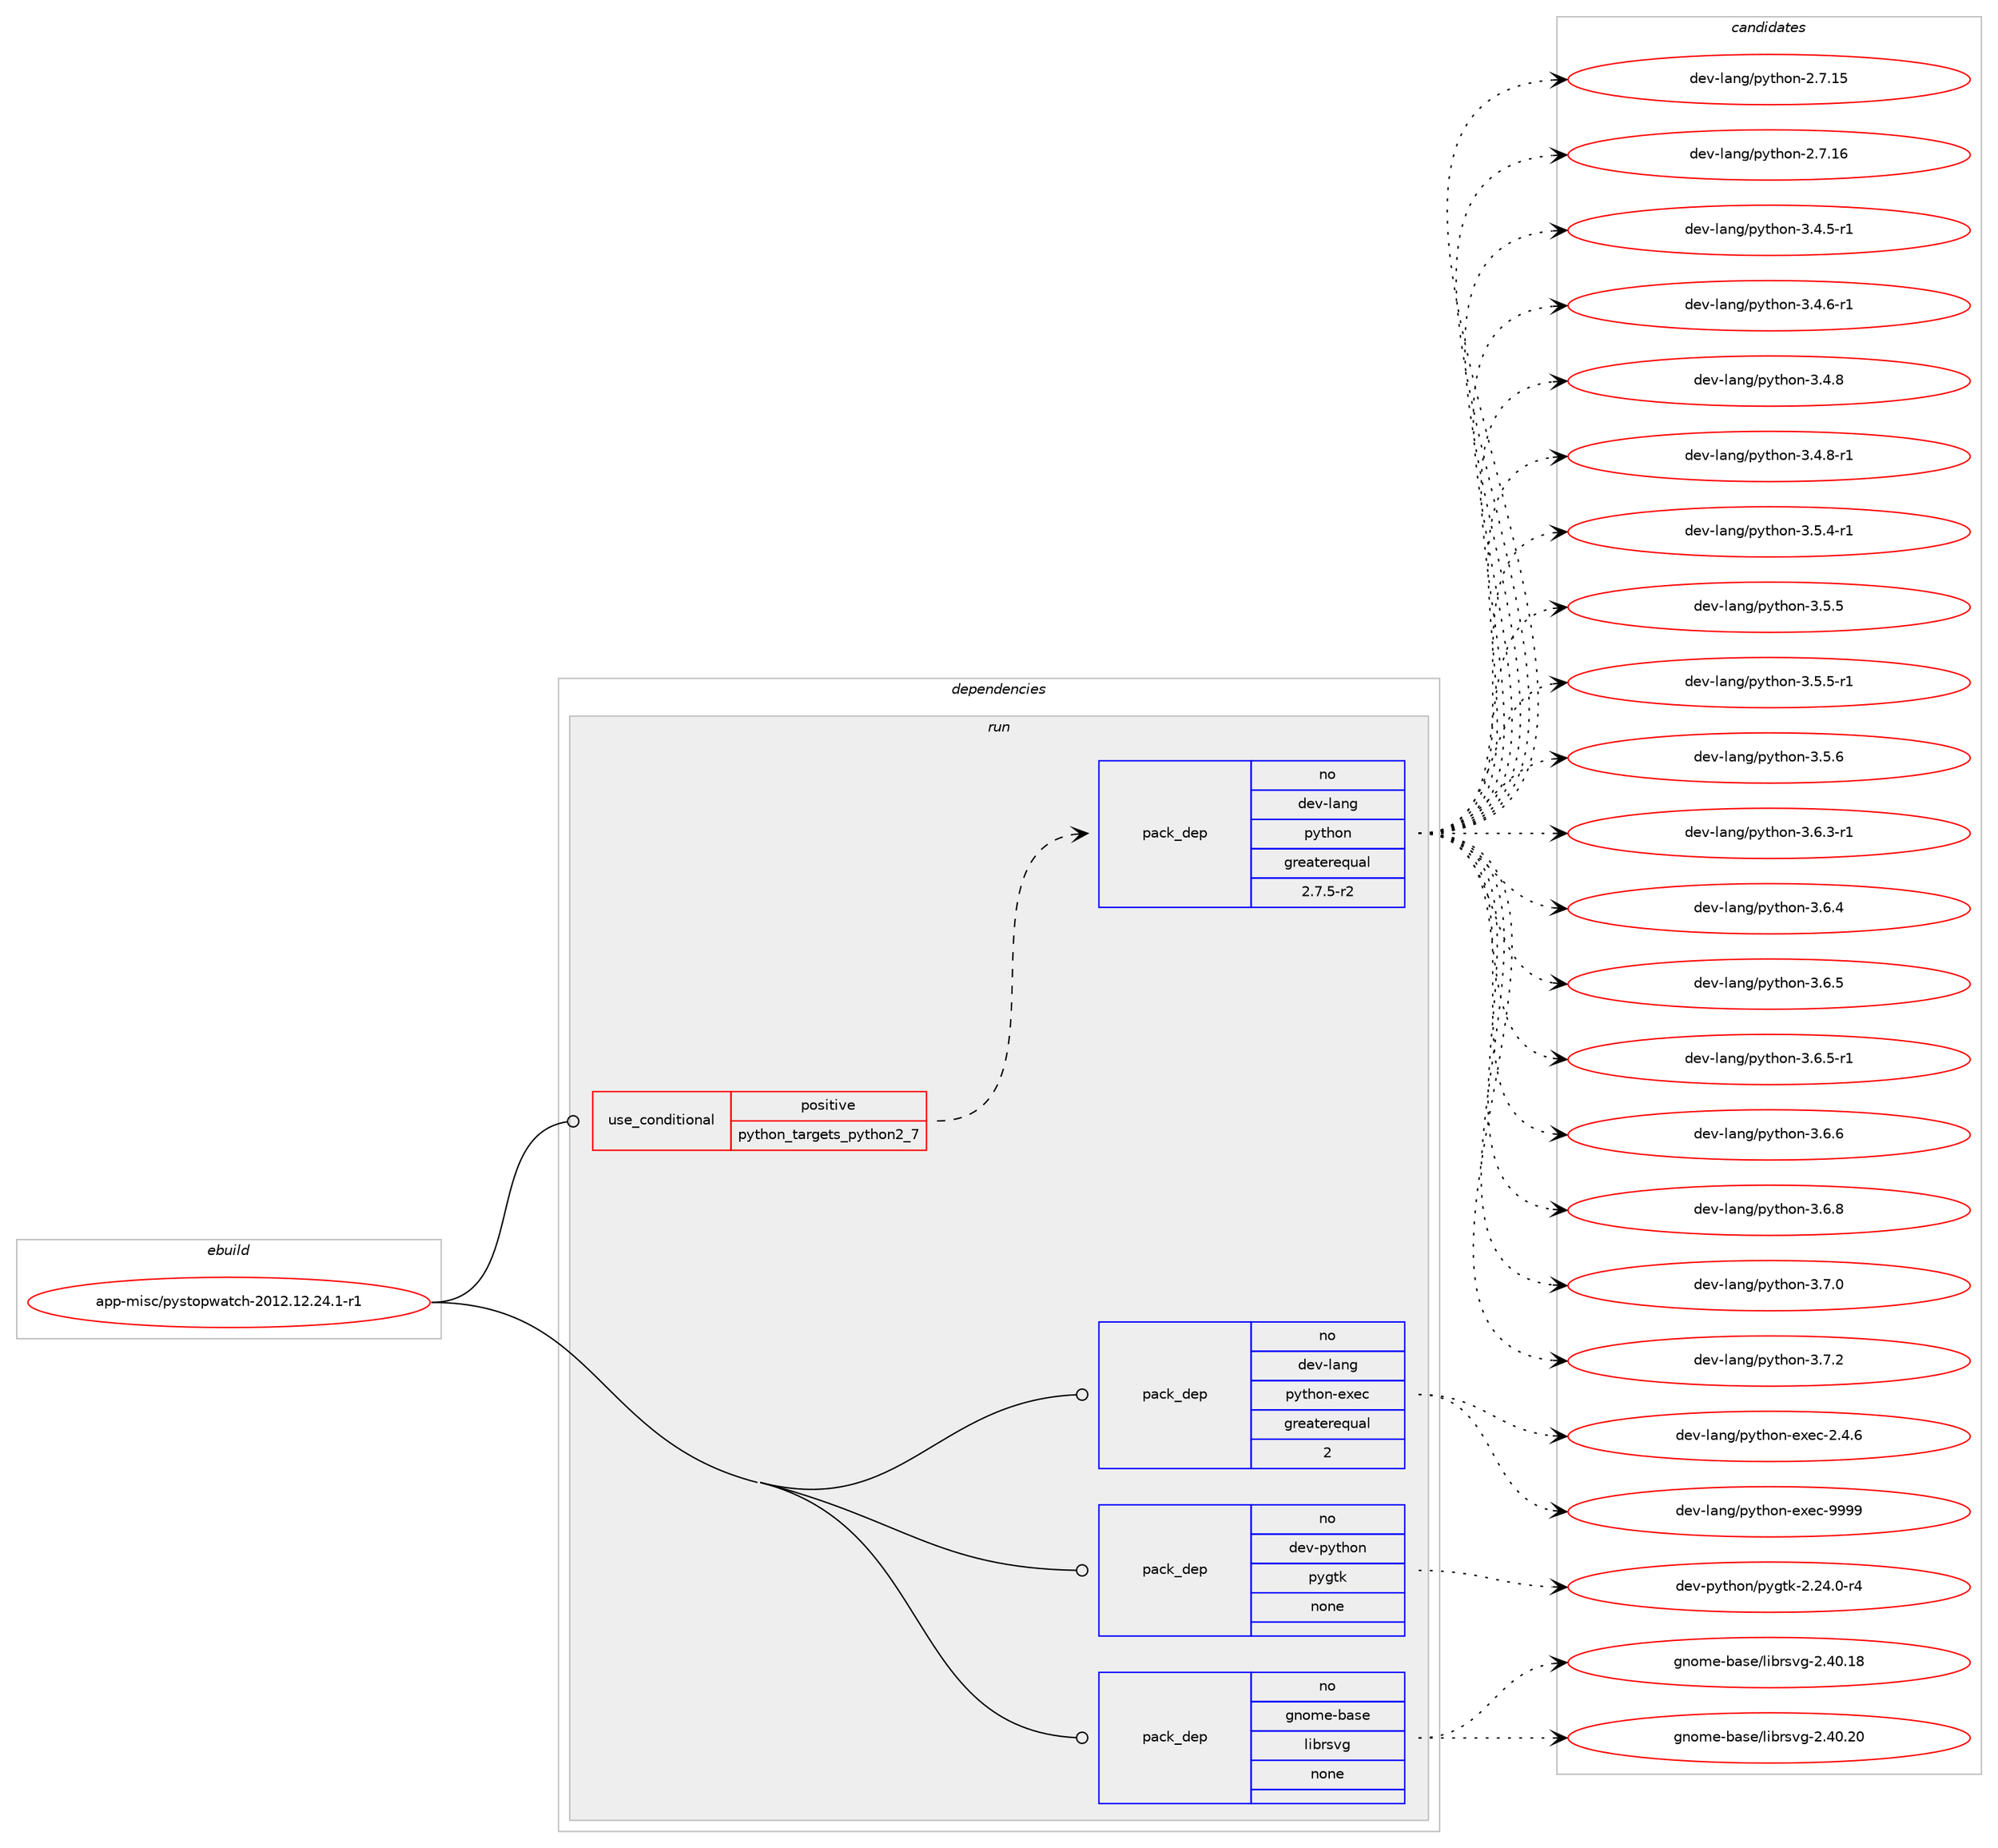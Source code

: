 digraph prolog {

# *************
# Graph options
# *************

newrank=true;
concentrate=true;
compound=true;
graph [rankdir=LR,fontname=Helvetica,fontsize=10,ranksep=1.5];#, ranksep=2.5, nodesep=0.2];
edge  [arrowhead=vee];
node  [fontname=Helvetica,fontsize=10];

# **********
# The ebuild
# **********

subgraph cluster_leftcol {
color=gray;
rank=same;
label=<<i>ebuild</i>>;
id [label="app-misc/pystopwatch-2012.12.24.1-r1", color=red, width=4, href="../app-misc/pystopwatch-2012.12.24.1-r1.svg"];
}

# ****************
# The dependencies
# ****************

subgraph cluster_midcol {
color=gray;
label=<<i>dependencies</i>>;
subgraph cluster_compile {
fillcolor="#eeeeee";
style=filled;
label=<<i>compile</i>>;
}
subgraph cluster_compileandrun {
fillcolor="#eeeeee";
style=filled;
label=<<i>compile and run</i>>;
}
subgraph cluster_run {
fillcolor="#eeeeee";
style=filled;
label=<<i>run</i>>;
subgraph cond353757 {
dependency1300591 [label=<<TABLE BORDER="0" CELLBORDER="1" CELLSPACING="0" CELLPADDING="4"><TR><TD ROWSPAN="3" CELLPADDING="10">use_conditional</TD></TR><TR><TD>positive</TD></TR><TR><TD>python_targets_python2_7</TD></TR></TABLE>>, shape=none, color=red];
subgraph pack926595 {
dependency1300592 [label=<<TABLE BORDER="0" CELLBORDER="1" CELLSPACING="0" CELLPADDING="4" WIDTH="220"><TR><TD ROWSPAN="6" CELLPADDING="30">pack_dep</TD></TR><TR><TD WIDTH="110">no</TD></TR><TR><TD>dev-lang</TD></TR><TR><TD>python</TD></TR><TR><TD>greaterequal</TD></TR><TR><TD>2.7.5-r2</TD></TR></TABLE>>, shape=none, color=blue];
}
dependency1300591:e -> dependency1300592:w [weight=20,style="dashed",arrowhead="vee"];
}
id:e -> dependency1300591:w [weight=20,style="solid",arrowhead="odot"];
subgraph pack926596 {
dependency1300593 [label=<<TABLE BORDER="0" CELLBORDER="1" CELLSPACING="0" CELLPADDING="4" WIDTH="220"><TR><TD ROWSPAN="6" CELLPADDING="30">pack_dep</TD></TR><TR><TD WIDTH="110">no</TD></TR><TR><TD>dev-lang</TD></TR><TR><TD>python-exec</TD></TR><TR><TD>greaterequal</TD></TR><TR><TD>2</TD></TR></TABLE>>, shape=none, color=blue];
}
id:e -> dependency1300593:w [weight=20,style="solid",arrowhead="odot"];
subgraph pack926597 {
dependency1300594 [label=<<TABLE BORDER="0" CELLBORDER="1" CELLSPACING="0" CELLPADDING="4" WIDTH="220"><TR><TD ROWSPAN="6" CELLPADDING="30">pack_dep</TD></TR><TR><TD WIDTH="110">no</TD></TR><TR><TD>dev-python</TD></TR><TR><TD>pygtk</TD></TR><TR><TD>none</TD></TR><TR><TD></TD></TR></TABLE>>, shape=none, color=blue];
}
id:e -> dependency1300594:w [weight=20,style="solid",arrowhead="odot"];
subgraph pack926598 {
dependency1300595 [label=<<TABLE BORDER="0" CELLBORDER="1" CELLSPACING="0" CELLPADDING="4" WIDTH="220"><TR><TD ROWSPAN="6" CELLPADDING="30">pack_dep</TD></TR><TR><TD WIDTH="110">no</TD></TR><TR><TD>gnome-base</TD></TR><TR><TD>librsvg</TD></TR><TR><TD>none</TD></TR><TR><TD></TD></TR></TABLE>>, shape=none, color=blue];
}
id:e -> dependency1300595:w [weight=20,style="solid",arrowhead="odot"];
}
}

# **************
# The candidates
# **************

subgraph cluster_choices {
rank=same;
color=gray;
label=<<i>candidates</i>>;

subgraph choice926595 {
color=black;
nodesep=1;
choice10010111845108971101034711212111610411111045504655464953 [label="dev-lang/python-2.7.15", color=red, width=4,href="../dev-lang/python-2.7.15.svg"];
choice10010111845108971101034711212111610411111045504655464954 [label="dev-lang/python-2.7.16", color=red, width=4,href="../dev-lang/python-2.7.16.svg"];
choice1001011184510897110103471121211161041111104551465246534511449 [label="dev-lang/python-3.4.5-r1", color=red, width=4,href="../dev-lang/python-3.4.5-r1.svg"];
choice1001011184510897110103471121211161041111104551465246544511449 [label="dev-lang/python-3.4.6-r1", color=red, width=4,href="../dev-lang/python-3.4.6-r1.svg"];
choice100101118451089711010347112121116104111110455146524656 [label="dev-lang/python-3.4.8", color=red, width=4,href="../dev-lang/python-3.4.8.svg"];
choice1001011184510897110103471121211161041111104551465246564511449 [label="dev-lang/python-3.4.8-r1", color=red, width=4,href="../dev-lang/python-3.4.8-r1.svg"];
choice1001011184510897110103471121211161041111104551465346524511449 [label="dev-lang/python-3.5.4-r1", color=red, width=4,href="../dev-lang/python-3.5.4-r1.svg"];
choice100101118451089711010347112121116104111110455146534653 [label="dev-lang/python-3.5.5", color=red, width=4,href="../dev-lang/python-3.5.5.svg"];
choice1001011184510897110103471121211161041111104551465346534511449 [label="dev-lang/python-3.5.5-r1", color=red, width=4,href="../dev-lang/python-3.5.5-r1.svg"];
choice100101118451089711010347112121116104111110455146534654 [label="dev-lang/python-3.5.6", color=red, width=4,href="../dev-lang/python-3.5.6.svg"];
choice1001011184510897110103471121211161041111104551465446514511449 [label="dev-lang/python-3.6.3-r1", color=red, width=4,href="../dev-lang/python-3.6.3-r1.svg"];
choice100101118451089711010347112121116104111110455146544652 [label="dev-lang/python-3.6.4", color=red, width=4,href="../dev-lang/python-3.6.4.svg"];
choice100101118451089711010347112121116104111110455146544653 [label="dev-lang/python-3.6.5", color=red, width=4,href="../dev-lang/python-3.6.5.svg"];
choice1001011184510897110103471121211161041111104551465446534511449 [label="dev-lang/python-3.6.5-r1", color=red, width=4,href="../dev-lang/python-3.6.5-r1.svg"];
choice100101118451089711010347112121116104111110455146544654 [label="dev-lang/python-3.6.6", color=red, width=4,href="../dev-lang/python-3.6.6.svg"];
choice100101118451089711010347112121116104111110455146544656 [label="dev-lang/python-3.6.8", color=red, width=4,href="../dev-lang/python-3.6.8.svg"];
choice100101118451089711010347112121116104111110455146554648 [label="dev-lang/python-3.7.0", color=red, width=4,href="../dev-lang/python-3.7.0.svg"];
choice100101118451089711010347112121116104111110455146554650 [label="dev-lang/python-3.7.2", color=red, width=4,href="../dev-lang/python-3.7.2.svg"];
dependency1300592:e -> choice10010111845108971101034711212111610411111045504655464953:w [style=dotted,weight="100"];
dependency1300592:e -> choice10010111845108971101034711212111610411111045504655464954:w [style=dotted,weight="100"];
dependency1300592:e -> choice1001011184510897110103471121211161041111104551465246534511449:w [style=dotted,weight="100"];
dependency1300592:e -> choice1001011184510897110103471121211161041111104551465246544511449:w [style=dotted,weight="100"];
dependency1300592:e -> choice100101118451089711010347112121116104111110455146524656:w [style=dotted,weight="100"];
dependency1300592:e -> choice1001011184510897110103471121211161041111104551465246564511449:w [style=dotted,weight="100"];
dependency1300592:e -> choice1001011184510897110103471121211161041111104551465346524511449:w [style=dotted,weight="100"];
dependency1300592:e -> choice100101118451089711010347112121116104111110455146534653:w [style=dotted,weight="100"];
dependency1300592:e -> choice1001011184510897110103471121211161041111104551465346534511449:w [style=dotted,weight="100"];
dependency1300592:e -> choice100101118451089711010347112121116104111110455146534654:w [style=dotted,weight="100"];
dependency1300592:e -> choice1001011184510897110103471121211161041111104551465446514511449:w [style=dotted,weight="100"];
dependency1300592:e -> choice100101118451089711010347112121116104111110455146544652:w [style=dotted,weight="100"];
dependency1300592:e -> choice100101118451089711010347112121116104111110455146544653:w [style=dotted,weight="100"];
dependency1300592:e -> choice1001011184510897110103471121211161041111104551465446534511449:w [style=dotted,weight="100"];
dependency1300592:e -> choice100101118451089711010347112121116104111110455146544654:w [style=dotted,weight="100"];
dependency1300592:e -> choice100101118451089711010347112121116104111110455146544656:w [style=dotted,weight="100"];
dependency1300592:e -> choice100101118451089711010347112121116104111110455146554648:w [style=dotted,weight="100"];
dependency1300592:e -> choice100101118451089711010347112121116104111110455146554650:w [style=dotted,weight="100"];
}
subgraph choice926596 {
color=black;
nodesep=1;
choice1001011184510897110103471121211161041111104510112010199455046524654 [label="dev-lang/python-exec-2.4.6", color=red, width=4,href="../dev-lang/python-exec-2.4.6.svg"];
choice10010111845108971101034711212111610411111045101120101994557575757 [label="dev-lang/python-exec-9999", color=red, width=4,href="../dev-lang/python-exec-9999.svg"];
dependency1300593:e -> choice1001011184510897110103471121211161041111104510112010199455046524654:w [style=dotted,weight="100"];
dependency1300593:e -> choice10010111845108971101034711212111610411111045101120101994557575757:w [style=dotted,weight="100"];
}
subgraph choice926597 {
color=black;
nodesep=1;
choice1001011184511212111610411111047112121103116107455046505246484511452 [label="dev-python/pygtk-2.24.0-r4", color=red, width=4,href="../dev-python/pygtk-2.24.0-r4.svg"];
dependency1300594:e -> choice1001011184511212111610411111047112121103116107455046505246484511452:w [style=dotted,weight="100"];
}
subgraph choice926598 {
color=black;
nodesep=1;
choice10311011110910145989711510147108105981141151181034550465248464956 [label="gnome-base/librsvg-2.40.18", color=red, width=4,href="../gnome-base/librsvg-2.40.18.svg"];
choice10311011110910145989711510147108105981141151181034550465248465048 [label="gnome-base/librsvg-2.40.20", color=red, width=4,href="../gnome-base/librsvg-2.40.20.svg"];
dependency1300595:e -> choice10311011110910145989711510147108105981141151181034550465248464956:w [style=dotted,weight="100"];
dependency1300595:e -> choice10311011110910145989711510147108105981141151181034550465248465048:w [style=dotted,weight="100"];
}
}

}
